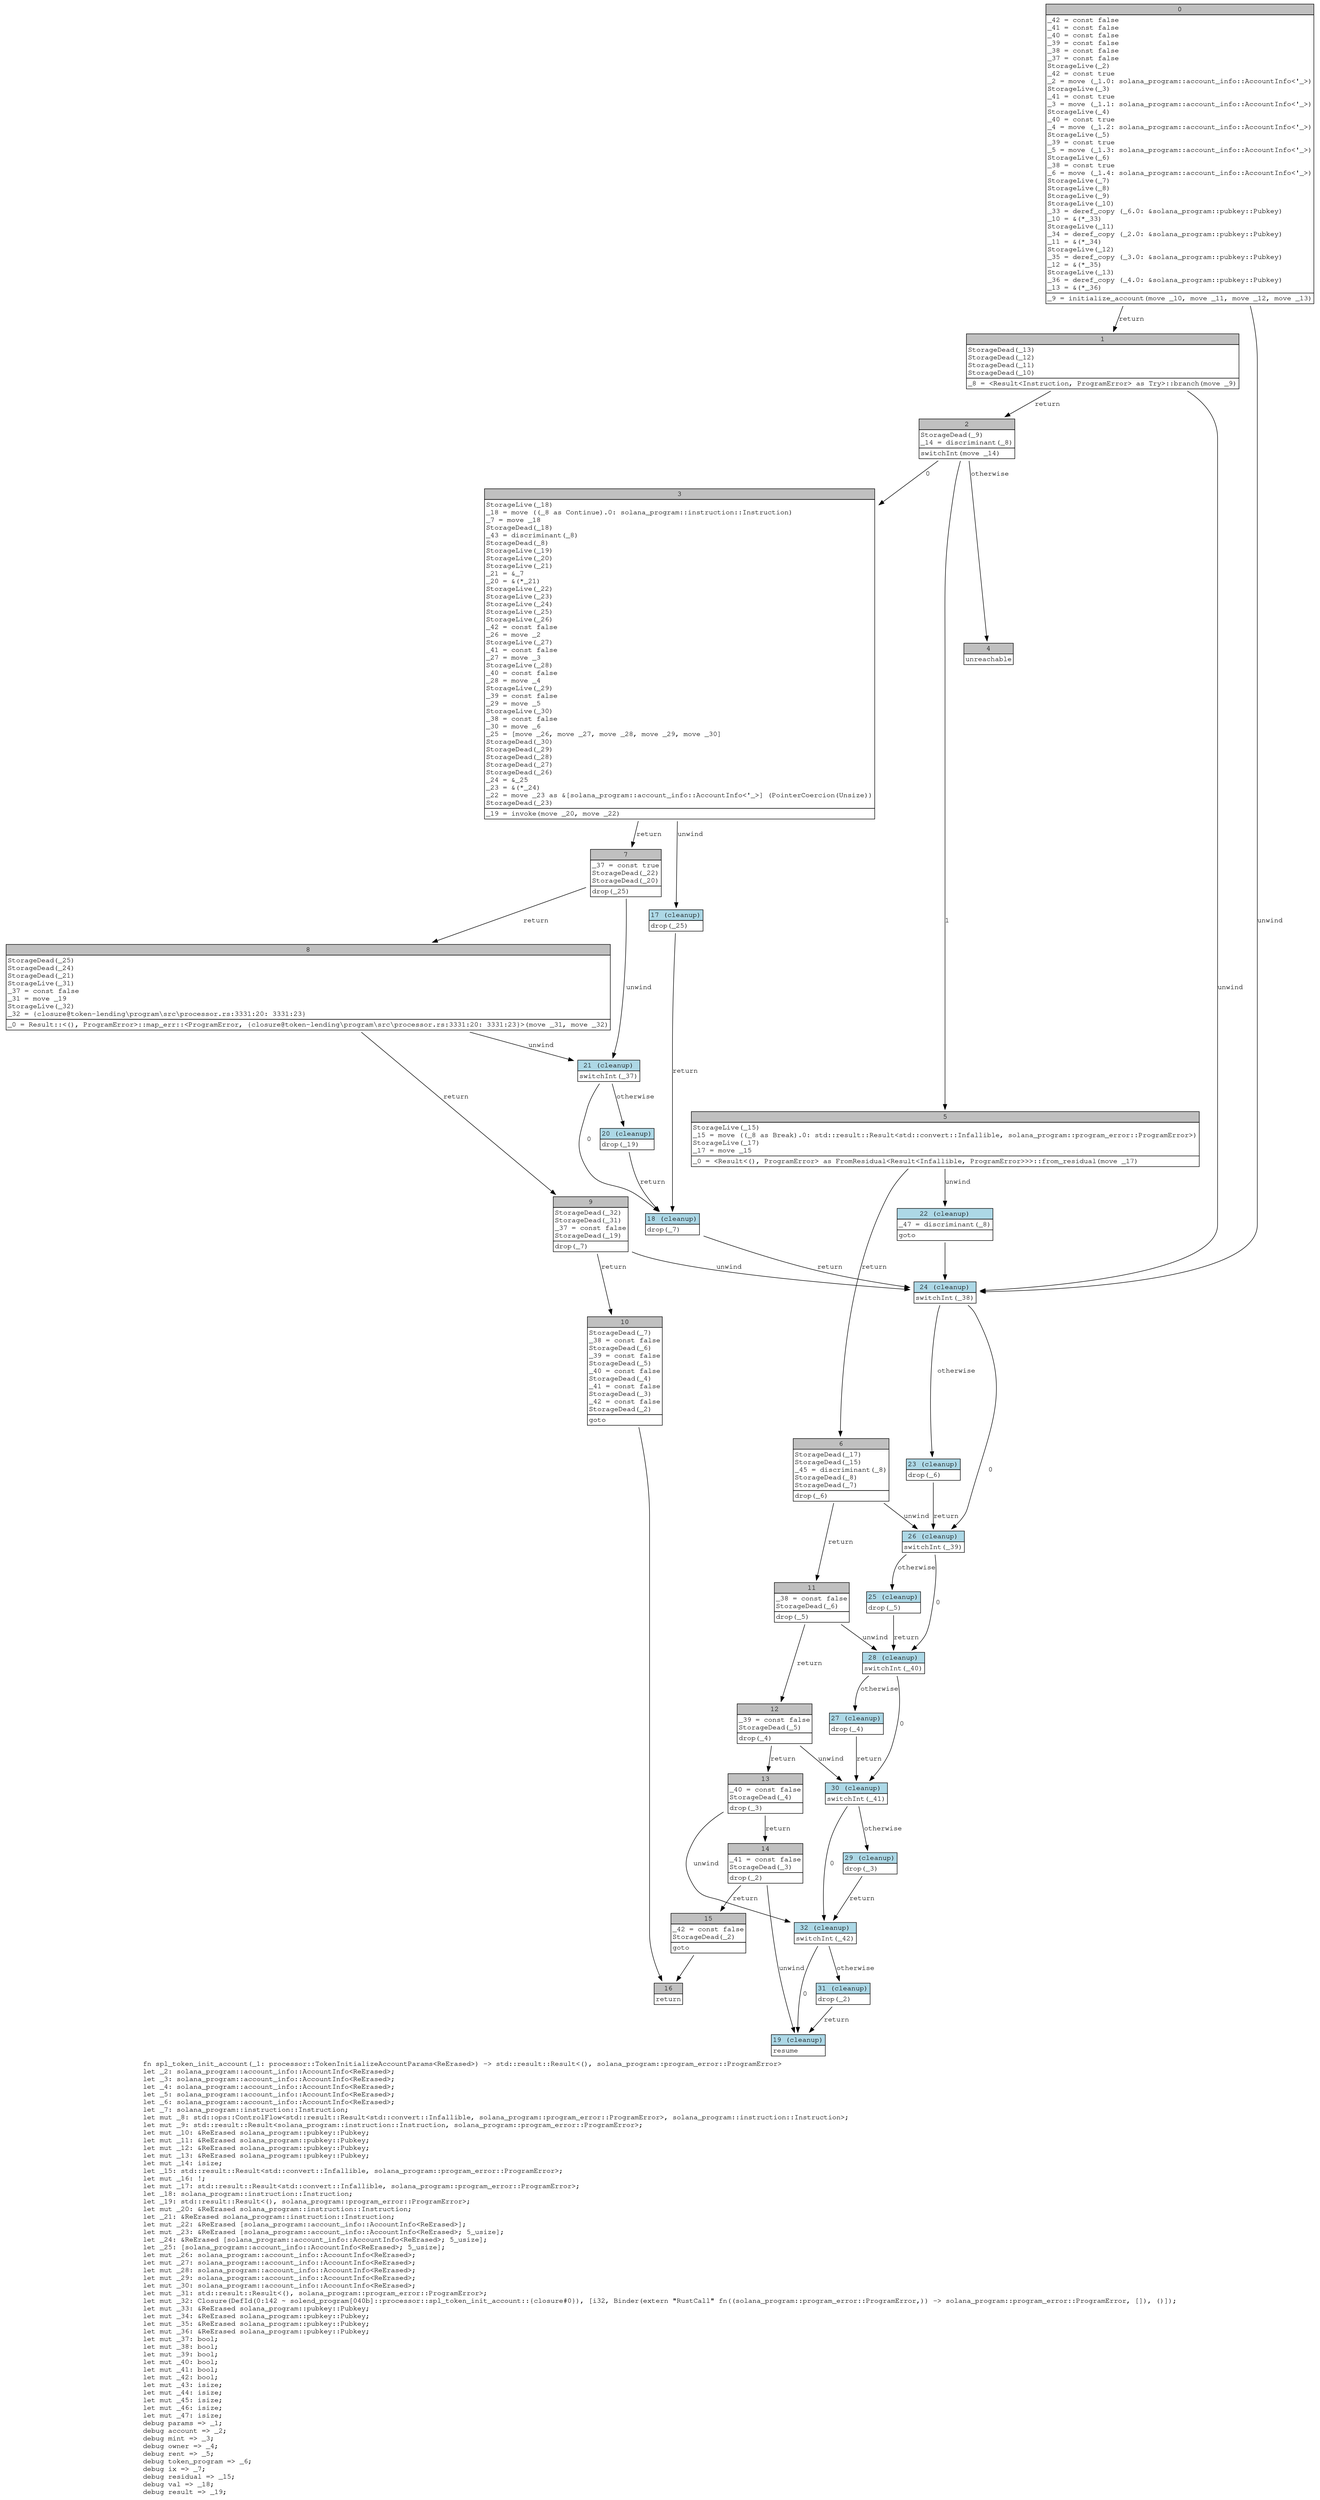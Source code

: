 digraph Mir_0_141 {
    graph [fontname="Courier, monospace"];
    node [fontname="Courier, monospace"];
    edge [fontname="Courier, monospace"];
    label=<fn spl_token_init_account(_1: processor::TokenInitializeAccountParams&lt;ReErased&gt;) -&gt; std::result::Result&lt;(), solana_program::program_error::ProgramError&gt;<br align="left"/>let _2: solana_program::account_info::AccountInfo&lt;ReErased&gt;;<br align="left"/>let _3: solana_program::account_info::AccountInfo&lt;ReErased&gt;;<br align="left"/>let _4: solana_program::account_info::AccountInfo&lt;ReErased&gt;;<br align="left"/>let _5: solana_program::account_info::AccountInfo&lt;ReErased&gt;;<br align="left"/>let _6: solana_program::account_info::AccountInfo&lt;ReErased&gt;;<br align="left"/>let _7: solana_program::instruction::Instruction;<br align="left"/>let mut _8: std::ops::ControlFlow&lt;std::result::Result&lt;std::convert::Infallible, solana_program::program_error::ProgramError&gt;, solana_program::instruction::Instruction&gt;;<br align="left"/>let mut _9: std::result::Result&lt;solana_program::instruction::Instruction, solana_program::program_error::ProgramError&gt;;<br align="left"/>let mut _10: &amp;ReErased solana_program::pubkey::Pubkey;<br align="left"/>let mut _11: &amp;ReErased solana_program::pubkey::Pubkey;<br align="left"/>let mut _12: &amp;ReErased solana_program::pubkey::Pubkey;<br align="left"/>let mut _13: &amp;ReErased solana_program::pubkey::Pubkey;<br align="left"/>let mut _14: isize;<br align="left"/>let _15: std::result::Result&lt;std::convert::Infallible, solana_program::program_error::ProgramError&gt;;<br align="left"/>let mut _16: !;<br align="left"/>let mut _17: std::result::Result&lt;std::convert::Infallible, solana_program::program_error::ProgramError&gt;;<br align="left"/>let _18: solana_program::instruction::Instruction;<br align="left"/>let _19: std::result::Result&lt;(), solana_program::program_error::ProgramError&gt;;<br align="left"/>let mut _20: &amp;ReErased solana_program::instruction::Instruction;<br align="left"/>let _21: &amp;ReErased solana_program::instruction::Instruction;<br align="left"/>let mut _22: &amp;ReErased [solana_program::account_info::AccountInfo&lt;ReErased&gt;];<br align="left"/>let mut _23: &amp;ReErased [solana_program::account_info::AccountInfo&lt;ReErased&gt;; 5_usize];<br align="left"/>let _24: &amp;ReErased [solana_program::account_info::AccountInfo&lt;ReErased&gt;; 5_usize];<br align="left"/>let _25: [solana_program::account_info::AccountInfo&lt;ReErased&gt;; 5_usize];<br align="left"/>let mut _26: solana_program::account_info::AccountInfo&lt;ReErased&gt;;<br align="left"/>let mut _27: solana_program::account_info::AccountInfo&lt;ReErased&gt;;<br align="left"/>let mut _28: solana_program::account_info::AccountInfo&lt;ReErased&gt;;<br align="left"/>let mut _29: solana_program::account_info::AccountInfo&lt;ReErased&gt;;<br align="left"/>let mut _30: solana_program::account_info::AccountInfo&lt;ReErased&gt;;<br align="left"/>let mut _31: std::result::Result&lt;(), solana_program::program_error::ProgramError&gt;;<br align="left"/>let mut _32: Closure(DefId(0:142 ~ solend_program[040b]::processor::spl_token_init_account::{closure#0}), [i32, Binder(extern &quot;RustCall&quot; fn((solana_program::program_error::ProgramError,)) -&gt; solana_program::program_error::ProgramError, []), ()]);<br align="left"/>let mut _33: &amp;ReErased solana_program::pubkey::Pubkey;<br align="left"/>let mut _34: &amp;ReErased solana_program::pubkey::Pubkey;<br align="left"/>let mut _35: &amp;ReErased solana_program::pubkey::Pubkey;<br align="left"/>let mut _36: &amp;ReErased solana_program::pubkey::Pubkey;<br align="left"/>let mut _37: bool;<br align="left"/>let mut _38: bool;<br align="left"/>let mut _39: bool;<br align="left"/>let mut _40: bool;<br align="left"/>let mut _41: bool;<br align="left"/>let mut _42: bool;<br align="left"/>let mut _43: isize;<br align="left"/>let mut _44: isize;<br align="left"/>let mut _45: isize;<br align="left"/>let mut _46: isize;<br align="left"/>let mut _47: isize;<br align="left"/>debug params =&gt; _1;<br align="left"/>debug account =&gt; _2;<br align="left"/>debug mint =&gt; _3;<br align="left"/>debug owner =&gt; _4;<br align="left"/>debug rent =&gt; _5;<br align="left"/>debug token_program =&gt; _6;<br align="left"/>debug ix =&gt; _7;<br align="left"/>debug residual =&gt; _15;<br align="left"/>debug val =&gt; _18;<br align="left"/>debug result =&gt; _19;<br align="left"/>>;
    bb0__0_141 [shape="none", label=<<table border="0" cellborder="1" cellspacing="0"><tr><td bgcolor="gray" align="center" colspan="1">0</td></tr><tr><td align="left" balign="left">_42 = const false<br/>_41 = const false<br/>_40 = const false<br/>_39 = const false<br/>_38 = const false<br/>_37 = const false<br/>StorageLive(_2)<br/>_42 = const true<br/>_2 = move (_1.0: solana_program::account_info::AccountInfo&lt;'_&gt;)<br/>StorageLive(_3)<br/>_41 = const true<br/>_3 = move (_1.1: solana_program::account_info::AccountInfo&lt;'_&gt;)<br/>StorageLive(_4)<br/>_40 = const true<br/>_4 = move (_1.2: solana_program::account_info::AccountInfo&lt;'_&gt;)<br/>StorageLive(_5)<br/>_39 = const true<br/>_5 = move (_1.3: solana_program::account_info::AccountInfo&lt;'_&gt;)<br/>StorageLive(_6)<br/>_38 = const true<br/>_6 = move (_1.4: solana_program::account_info::AccountInfo&lt;'_&gt;)<br/>StorageLive(_7)<br/>StorageLive(_8)<br/>StorageLive(_9)<br/>StorageLive(_10)<br/>_33 = deref_copy (_6.0: &amp;solana_program::pubkey::Pubkey)<br/>_10 = &amp;(*_33)<br/>StorageLive(_11)<br/>_34 = deref_copy (_2.0: &amp;solana_program::pubkey::Pubkey)<br/>_11 = &amp;(*_34)<br/>StorageLive(_12)<br/>_35 = deref_copy (_3.0: &amp;solana_program::pubkey::Pubkey)<br/>_12 = &amp;(*_35)<br/>StorageLive(_13)<br/>_36 = deref_copy (_4.0: &amp;solana_program::pubkey::Pubkey)<br/>_13 = &amp;(*_36)<br/></td></tr><tr><td align="left">_9 = initialize_account(move _10, move _11, move _12, move _13)</td></tr></table>>];
    bb1__0_141 [shape="none", label=<<table border="0" cellborder="1" cellspacing="0"><tr><td bgcolor="gray" align="center" colspan="1">1</td></tr><tr><td align="left" balign="left">StorageDead(_13)<br/>StorageDead(_12)<br/>StorageDead(_11)<br/>StorageDead(_10)<br/></td></tr><tr><td align="left">_8 = &lt;Result&lt;Instruction, ProgramError&gt; as Try&gt;::branch(move _9)</td></tr></table>>];
    bb2__0_141 [shape="none", label=<<table border="0" cellborder="1" cellspacing="0"><tr><td bgcolor="gray" align="center" colspan="1">2</td></tr><tr><td align="left" balign="left">StorageDead(_9)<br/>_14 = discriminant(_8)<br/></td></tr><tr><td align="left">switchInt(move _14)</td></tr></table>>];
    bb3__0_141 [shape="none", label=<<table border="0" cellborder="1" cellspacing="0"><tr><td bgcolor="gray" align="center" colspan="1">3</td></tr><tr><td align="left" balign="left">StorageLive(_18)<br/>_18 = move ((_8 as Continue).0: solana_program::instruction::Instruction)<br/>_7 = move _18<br/>StorageDead(_18)<br/>_43 = discriminant(_8)<br/>StorageDead(_8)<br/>StorageLive(_19)<br/>StorageLive(_20)<br/>StorageLive(_21)<br/>_21 = &amp;_7<br/>_20 = &amp;(*_21)<br/>StorageLive(_22)<br/>StorageLive(_23)<br/>StorageLive(_24)<br/>StorageLive(_25)<br/>StorageLive(_26)<br/>_42 = const false<br/>_26 = move _2<br/>StorageLive(_27)<br/>_41 = const false<br/>_27 = move _3<br/>StorageLive(_28)<br/>_40 = const false<br/>_28 = move _4<br/>StorageLive(_29)<br/>_39 = const false<br/>_29 = move _5<br/>StorageLive(_30)<br/>_38 = const false<br/>_30 = move _6<br/>_25 = [move _26, move _27, move _28, move _29, move _30]<br/>StorageDead(_30)<br/>StorageDead(_29)<br/>StorageDead(_28)<br/>StorageDead(_27)<br/>StorageDead(_26)<br/>_24 = &amp;_25<br/>_23 = &amp;(*_24)<br/>_22 = move _23 as &amp;[solana_program::account_info::AccountInfo&lt;'_&gt;] (PointerCoercion(Unsize))<br/>StorageDead(_23)<br/></td></tr><tr><td align="left">_19 = invoke(move _20, move _22)</td></tr></table>>];
    bb4__0_141 [shape="none", label=<<table border="0" cellborder="1" cellspacing="0"><tr><td bgcolor="gray" align="center" colspan="1">4</td></tr><tr><td align="left">unreachable</td></tr></table>>];
    bb5__0_141 [shape="none", label=<<table border="0" cellborder="1" cellspacing="0"><tr><td bgcolor="gray" align="center" colspan="1">5</td></tr><tr><td align="left" balign="left">StorageLive(_15)<br/>_15 = move ((_8 as Break).0: std::result::Result&lt;std::convert::Infallible, solana_program::program_error::ProgramError&gt;)<br/>StorageLive(_17)<br/>_17 = move _15<br/></td></tr><tr><td align="left">_0 = &lt;Result&lt;(), ProgramError&gt; as FromResidual&lt;Result&lt;Infallible, ProgramError&gt;&gt;&gt;::from_residual(move _17)</td></tr></table>>];
    bb6__0_141 [shape="none", label=<<table border="0" cellborder="1" cellspacing="0"><tr><td bgcolor="gray" align="center" colspan="1">6</td></tr><tr><td align="left" balign="left">StorageDead(_17)<br/>StorageDead(_15)<br/>_45 = discriminant(_8)<br/>StorageDead(_8)<br/>StorageDead(_7)<br/></td></tr><tr><td align="left">drop(_6)</td></tr></table>>];
    bb7__0_141 [shape="none", label=<<table border="0" cellborder="1" cellspacing="0"><tr><td bgcolor="gray" align="center" colspan="1">7</td></tr><tr><td align="left" balign="left">_37 = const true<br/>StorageDead(_22)<br/>StorageDead(_20)<br/></td></tr><tr><td align="left">drop(_25)</td></tr></table>>];
    bb8__0_141 [shape="none", label=<<table border="0" cellborder="1" cellspacing="0"><tr><td bgcolor="gray" align="center" colspan="1">8</td></tr><tr><td align="left" balign="left">StorageDead(_25)<br/>StorageDead(_24)<br/>StorageDead(_21)<br/>StorageLive(_31)<br/>_37 = const false<br/>_31 = move _19<br/>StorageLive(_32)<br/>_32 = {closure@token-lending\program\src\processor.rs:3331:20: 3331:23}<br/></td></tr><tr><td align="left">_0 = Result::&lt;(), ProgramError&gt;::map_err::&lt;ProgramError, {closure@token-lending\program\src\processor.rs:3331:20: 3331:23}&gt;(move _31, move _32)</td></tr></table>>];
    bb9__0_141 [shape="none", label=<<table border="0" cellborder="1" cellspacing="0"><tr><td bgcolor="gray" align="center" colspan="1">9</td></tr><tr><td align="left" balign="left">StorageDead(_32)<br/>StorageDead(_31)<br/>_37 = const false<br/>StorageDead(_19)<br/></td></tr><tr><td align="left">drop(_7)</td></tr></table>>];
    bb10__0_141 [shape="none", label=<<table border="0" cellborder="1" cellspacing="0"><tr><td bgcolor="gray" align="center" colspan="1">10</td></tr><tr><td align="left" balign="left">StorageDead(_7)<br/>_38 = const false<br/>StorageDead(_6)<br/>_39 = const false<br/>StorageDead(_5)<br/>_40 = const false<br/>StorageDead(_4)<br/>_41 = const false<br/>StorageDead(_3)<br/>_42 = const false<br/>StorageDead(_2)<br/></td></tr><tr><td align="left">goto</td></tr></table>>];
    bb11__0_141 [shape="none", label=<<table border="0" cellborder="1" cellspacing="0"><tr><td bgcolor="gray" align="center" colspan="1">11</td></tr><tr><td align="left" balign="left">_38 = const false<br/>StorageDead(_6)<br/></td></tr><tr><td align="left">drop(_5)</td></tr></table>>];
    bb12__0_141 [shape="none", label=<<table border="0" cellborder="1" cellspacing="0"><tr><td bgcolor="gray" align="center" colspan="1">12</td></tr><tr><td align="left" balign="left">_39 = const false<br/>StorageDead(_5)<br/></td></tr><tr><td align="left">drop(_4)</td></tr></table>>];
    bb13__0_141 [shape="none", label=<<table border="0" cellborder="1" cellspacing="0"><tr><td bgcolor="gray" align="center" colspan="1">13</td></tr><tr><td align="left" balign="left">_40 = const false<br/>StorageDead(_4)<br/></td></tr><tr><td align="left">drop(_3)</td></tr></table>>];
    bb14__0_141 [shape="none", label=<<table border="0" cellborder="1" cellspacing="0"><tr><td bgcolor="gray" align="center" colspan="1">14</td></tr><tr><td align="left" balign="left">_41 = const false<br/>StorageDead(_3)<br/></td></tr><tr><td align="left">drop(_2)</td></tr></table>>];
    bb15__0_141 [shape="none", label=<<table border="0" cellborder="1" cellspacing="0"><tr><td bgcolor="gray" align="center" colspan="1">15</td></tr><tr><td align="left" balign="left">_42 = const false<br/>StorageDead(_2)<br/></td></tr><tr><td align="left">goto</td></tr></table>>];
    bb16__0_141 [shape="none", label=<<table border="0" cellborder="1" cellspacing="0"><tr><td bgcolor="gray" align="center" colspan="1">16</td></tr><tr><td align="left">return</td></tr></table>>];
    bb17__0_141 [shape="none", label=<<table border="0" cellborder="1" cellspacing="0"><tr><td bgcolor="lightblue" align="center" colspan="1">17 (cleanup)</td></tr><tr><td align="left">drop(_25)</td></tr></table>>];
    bb18__0_141 [shape="none", label=<<table border="0" cellborder="1" cellspacing="0"><tr><td bgcolor="lightblue" align="center" colspan="1">18 (cleanup)</td></tr><tr><td align="left">drop(_7)</td></tr></table>>];
    bb19__0_141 [shape="none", label=<<table border="0" cellborder="1" cellspacing="0"><tr><td bgcolor="lightblue" align="center" colspan="1">19 (cleanup)</td></tr><tr><td align="left">resume</td></tr></table>>];
    bb20__0_141 [shape="none", label=<<table border="0" cellborder="1" cellspacing="0"><tr><td bgcolor="lightblue" align="center" colspan="1">20 (cleanup)</td></tr><tr><td align="left">drop(_19)</td></tr></table>>];
    bb21__0_141 [shape="none", label=<<table border="0" cellborder="1" cellspacing="0"><tr><td bgcolor="lightblue" align="center" colspan="1">21 (cleanup)</td></tr><tr><td align="left">switchInt(_37)</td></tr></table>>];
    bb22__0_141 [shape="none", label=<<table border="0" cellborder="1" cellspacing="0"><tr><td bgcolor="lightblue" align="center" colspan="1">22 (cleanup)</td></tr><tr><td align="left" balign="left">_47 = discriminant(_8)<br/></td></tr><tr><td align="left">goto</td></tr></table>>];
    bb23__0_141 [shape="none", label=<<table border="0" cellborder="1" cellspacing="0"><tr><td bgcolor="lightblue" align="center" colspan="1">23 (cleanup)</td></tr><tr><td align="left">drop(_6)</td></tr></table>>];
    bb24__0_141 [shape="none", label=<<table border="0" cellborder="1" cellspacing="0"><tr><td bgcolor="lightblue" align="center" colspan="1">24 (cleanup)</td></tr><tr><td align="left">switchInt(_38)</td></tr></table>>];
    bb25__0_141 [shape="none", label=<<table border="0" cellborder="1" cellspacing="0"><tr><td bgcolor="lightblue" align="center" colspan="1">25 (cleanup)</td></tr><tr><td align="left">drop(_5)</td></tr></table>>];
    bb26__0_141 [shape="none", label=<<table border="0" cellborder="1" cellspacing="0"><tr><td bgcolor="lightblue" align="center" colspan="1">26 (cleanup)</td></tr><tr><td align="left">switchInt(_39)</td></tr></table>>];
    bb27__0_141 [shape="none", label=<<table border="0" cellborder="1" cellspacing="0"><tr><td bgcolor="lightblue" align="center" colspan="1">27 (cleanup)</td></tr><tr><td align="left">drop(_4)</td></tr></table>>];
    bb28__0_141 [shape="none", label=<<table border="0" cellborder="1" cellspacing="0"><tr><td bgcolor="lightblue" align="center" colspan="1">28 (cleanup)</td></tr><tr><td align="left">switchInt(_40)</td></tr></table>>];
    bb29__0_141 [shape="none", label=<<table border="0" cellborder="1" cellspacing="0"><tr><td bgcolor="lightblue" align="center" colspan="1">29 (cleanup)</td></tr><tr><td align="left">drop(_3)</td></tr></table>>];
    bb30__0_141 [shape="none", label=<<table border="0" cellborder="1" cellspacing="0"><tr><td bgcolor="lightblue" align="center" colspan="1">30 (cleanup)</td></tr><tr><td align="left">switchInt(_41)</td></tr></table>>];
    bb31__0_141 [shape="none", label=<<table border="0" cellborder="1" cellspacing="0"><tr><td bgcolor="lightblue" align="center" colspan="1">31 (cleanup)</td></tr><tr><td align="left">drop(_2)</td></tr></table>>];
    bb32__0_141 [shape="none", label=<<table border="0" cellborder="1" cellspacing="0"><tr><td bgcolor="lightblue" align="center" colspan="1">32 (cleanup)</td></tr><tr><td align="left">switchInt(_42)</td></tr></table>>];
    bb0__0_141 -> bb1__0_141 [label="return"];
    bb0__0_141 -> bb24__0_141 [label="unwind"];
    bb1__0_141 -> bb2__0_141 [label="return"];
    bb1__0_141 -> bb24__0_141 [label="unwind"];
    bb2__0_141 -> bb3__0_141 [label="0"];
    bb2__0_141 -> bb5__0_141 [label="1"];
    bb2__0_141 -> bb4__0_141 [label="otherwise"];
    bb3__0_141 -> bb7__0_141 [label="return"];
    bb3__0_141 -> bb17__0_141 [label="unwind"];
    bb5__0_141 -> bb6__0_141 [label="return"];
    bb5__0_141 -> bb22__0_141 [label="unwind"];
    bb6__0_141 -> bb11__0_141 [label="return"];
    bb6__0_141 -> bb26__0_141 [label="unwind"];
    bb7__0_141 -> bb8__0_141 [label="return"];
    bb7__0_141 -> bb21__0_141 [label="unwind"];
    bb8__0_141 -> bb9__0_141 [label="return"];
    bb8__0_141 -> bb21__0_141 [label="unwind"];
    bb9__0_141 -> bb10__0_141 [label="return"];
    bb9__0_141 -> bb24__0_141 [label="unwind"];
    bb10__0_141 -> bb16__0_141 [label=""];
    bb11__0_141 -> bb12__0_141 [label="return"];
    bb11__0_141 -> bb28__0_141 [label="unwind"];
    bb12__0_141 -> bb13__0_141 [label="return"];
    bb12__0_141 -> bb30__0_141 [label="unwind"];
    bb13__0_141 -> bb14__0_141 [label="return"];
    bb13__0_141 -> bb32__0_141 [label="unwind"];
    bb14__0_141 -> bb15__0_141 [label="return"];
    bb14__0_141 -> bb19__0_141 [label="unwind"];
    bb15__0_141 -> bb16__0_141 [label=""];
    bb17__0_141 -> bb18__0_141 [label="return"];
    bb18__0_141 -> bb24__0_141 [label="return"];
    bb20__0_141 -> bb18__0_141 [label="return"];
    bb21__0_141 -> bb18__0_141 [label="0"];
    bb21__0_141 -> bb20__0_141 [label="otherwise"];
    bb22__0_141 -> bb24__0_141 [label=""];
    bb23__0_141 -> bb26__0_141 [label="return"];
    bb24__0_141 -> bb26__0_141 [label="0"];
    bb24__0_141 -> bb23__0_141 [label="otherwise"];
    bb25__0_141 -> bb28__0_141 [label="return"];
    bb26__0_141 -> bb28__0_141 [label="0"];
    bb26__0_141 -> bb25__0_141 [label="otherwise"];
    bb27__0_141 -> bb30__0_141 [label="return"];
    bb28__0_141 -> bb30__0_141 [label="0"];
    bb28__0_141 -> bb27__0_141 [label="otherwise"];
    bb29__0_141 -> bb32__0_141 [label="return"];
    bb30__0_141 -> bb32__0_141 [label="0"];
    bb30__0_141 -> bb29__0_141 [label="otherwise"];
    bb31__0_141 -> bb19__0_141 [label="return"];
    bb32__0_141 -> bb19__0_141 [label="0"];
    bb32__0_141 -> bb31__0_141 [label="otherwise"];
}
